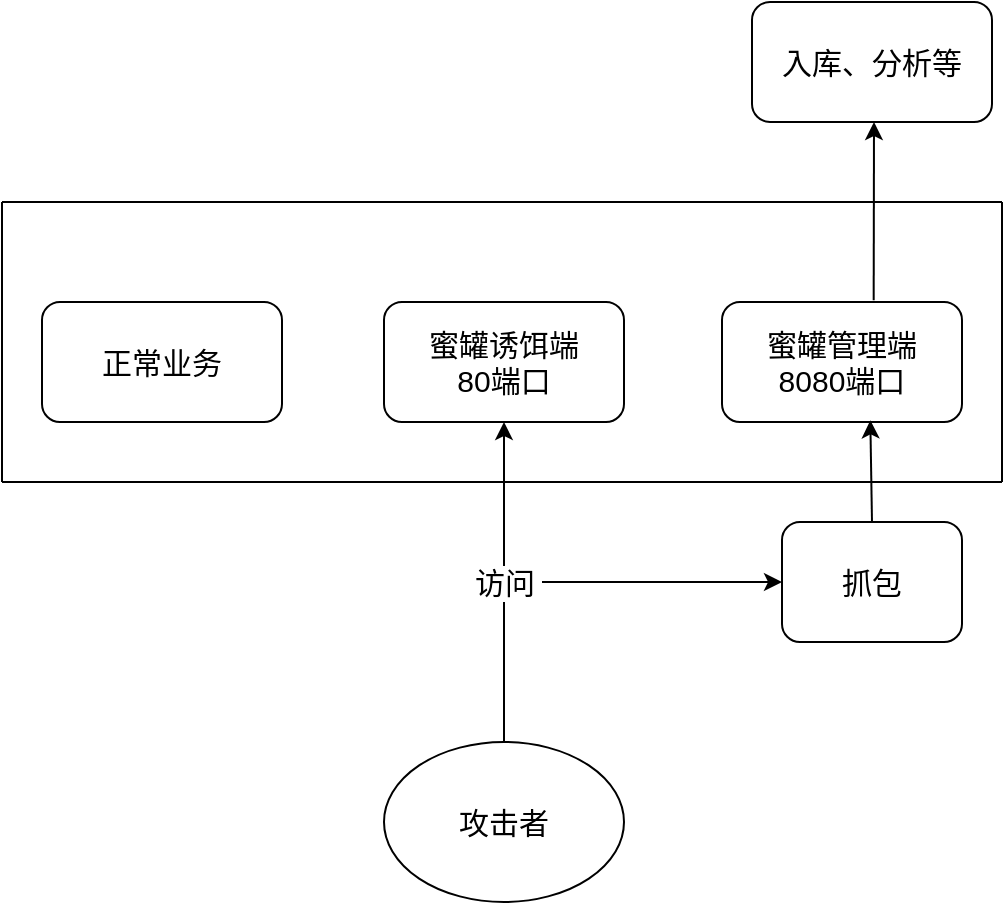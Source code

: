 <mxfile version="17.4.4" type="github">
  <diagram id="2Ell18EgF14mxMVwOpf0" name="Page-1">
    <mxGraphModel dx="1185" dy="670" grid="1" gridSize="12" guides="1" tooltips="1" connect="1" arrows="1" fold="1" page="1" pageScale="1" pageWidth="827" pageHeight="1169" math="0" shadow="0">
      <root>
        <mxCell id="0" />
        <mxCell id="1" parent="0" />
        <mxCell id="61W39VolDKQ6W5OzDl-o-1" value="正常业务" style="rounded=1;whiteSpace=wrap;html=1;fontSize=15;" vertex="1" parent="1">
          <mxGeometry x="150" y="170" width="120" height="60" as="geometry" />
        </mxCell>
        <mxCell id="61W39VolDKQ6W5OzDl-o-2" value="蜜罐管理端&lt;br style=&quot;font-size: 15px;&quot;&gt;8080端口" style="rounded=1;whiteSpace=wrap;html=1;fontSize=15;" vertex="1" parent="1">
          <mxGeometry x="490" y="170" width="120" height="60" as="geometry" />
        </mxCell>
        <mxCell id="61W39VolDKQ6W5OzDl-o-3" value="蜜罐诱饵端&lt;br style=&quot;font-size: 15px;&quot;&gt;80端口" style="rounded=1;whiteSpace=wrap;html=1;fontSize=15;" vertex="1" parent="1">
          <mxGeometry x="321" y="170" width="120" height="60" as="geometry" />
        </mxCell>
        <mxCell id="61W39VolDKQ6W5OzDl-o-7" value="" style="endArrow=none;html=1;rounded=0;" edge="1" parent="1">
          <mxGeometry width="50" height="50" relative="1" as="geometry">
            <mxPoint x="130" y="120" as="sourcePoint" />
            <mxPoint x="630" y="120" as="targetPoint" />
          </mxGeometry>
        </mxCell>
        <mxCell id="61W39VolDKQ6W5OzDl-o-8" value="" style="endArrow=none;html=1;rounded=0;" edge="1" parent="1">
          <mxGeometry width="50" height="50" relative="1" as="geometry">
            <mxPoint x="130" y="120" as="sourcePoint" />
            <mxPoint x="130" y="260" as="targetPoint" />
          </mxGeometry>
        </mxCell>
        <mxCell id="61W39VolDKQ6W5OzDl-o-9" value="" style="endArrow=none;html=1;rounded=0;" edge="1" parent="1">
          <mxGeometry width="50" height="50" relative="1" as="geometry">
            <mxPoint x="130" y="260" as="sourcePoint" />
            <mxPoint x="630" y="260" as="targetPoint" />
          </mxGeometry>
        </mxCell>
        <mxCell id="61W39VolDKQ6W5OzDl-o-10" value="" style="endArrow=none;html=1;rounded=0;" edge="1" parent="1">
          <mxGeometry width="50" height="50" relative="1" as="geometry">
            <mxPoint x="630" y="260" as="sourcePoint" />
            <mxPoint x="630" y="120" as="targetPoint" />
          </mxGeometry>
        </mxCell>
        <mxCell id="61W39VolDKQ6W5OzDl-o-11" value="" style="endArrow=classic;html=1;rounded=0;" edge="1" parent="1" source="61W39VolDKQ6W5OzDl-o-13" target="61W39VolDKQ6W5OzDl-o-3">
          <mxGeometry relative="1" as="geometry">
            <mxPoint x="381" y="380" as="sourcePoint" />
            <mxPoint x="381" y="320" as="targetPoint" />
          </mxGeometry>
        </mxCell>
        <mxCell id="61W39VolDKQ6W5OzDl-o-12" value="访问" style="edgeLabel;resizable=0;html=1;align=center;verticalAlign=middle;fontSize=15;" connectable="0" vertex="1" parent="61W39VolDKQ6W5OzDl-o-11">
          <mxGeometry relative="1" as="geometry" />
        </mxCell>
        <mxCell id="61W39VolDKQ6W5OzDl-o-13" value="攻击者" style="ellipse;whiteSpace=wrap;html=1;fontSize=15;" vertex="1" parent="1">
          <mxGeometry x="321" y="390" width="120" height="80" as="geometry" />
        </mxCell>
        <mxCell id="61W39VolDKQ6W5OzDl-o-16" value="" style="endArrow=classic;html=1;rounded=0;" edge="1" parent="1">
          <mxGeometry width="50" height="50" relative="1" as="geometry">
            <mxPoint x="400" y="310" as="sourcePoint" />
            <mxPoint x="520" y="310" as="targetPoint" />
          </mxGeometry>
        </mxCell>
        <mxCell id="61W39VolDKQ6W5OzDl-o-17" value="抓包" style="rounded=1;whiteSpace=wrap;html=1;fontSize=15;" vertex="1" parent="1">
          <mxGeometry x="520" y="280" width="90" height="60" as="geometry" />
        </mxCell>
        <mxCell id="61W39VolDKQ6W5OzDl-o-18" value="" style="endArrow=classic;html=1;rounded=0;exitX=0.5;exitY=0;exitDx=0;exitDy=0;entryX=0.618;entryY=0.986;entryDx=0;entryDy=0;entryPerimeter=0;" edge="1" parent="1" source="61W39VolDKQ6W5OzDl-o-17" target="61W39VolDKQ6W5OzDl-o-2">
          <mxGeometry width="50" height="50" relative="1" as="geometry">
            <mxPoint x="390" y="390" as="sourcePoint" />
            <mxPoint x="440" y="340" as="targetPoint" />
          </mxGeometry>
        </mxCell>
        <mxCell id="61W39VolDKQ6W5OzDl-o-19" value="" style="endArrow=classic;html=1;rounded=0;exitX=0.632;exitY=-0.014;exitDx=0;exitDy=0;exitPerimeter=0;" edge="1" parent="1" source="61W39VolDKQ6W5OzDl-o-2">
          <mxGeometry width="50" height="50" relative="1" as="geometry">
            <mxPoint x="390" y="310" as="sourcePoint" />
            <mxPoint x="566" y="80" as="targetPoint" />
          </mxGeometry>
        </mxCell>
        <mxCell id="61W39VolDKQ6W5OzDl-o-20" value="入库、分析等" style="rounded=1;whiteSpace=wrap;html=1;strokeWidth=1;fontSize=15;" vertex="1" parent="1">
          <mxGeometry x="505" y="20" width="120" height="60" as="geometry" />
        </mxCell>
      </root>
    </mxGraphModel>
  </diagram>
</mxfile>
